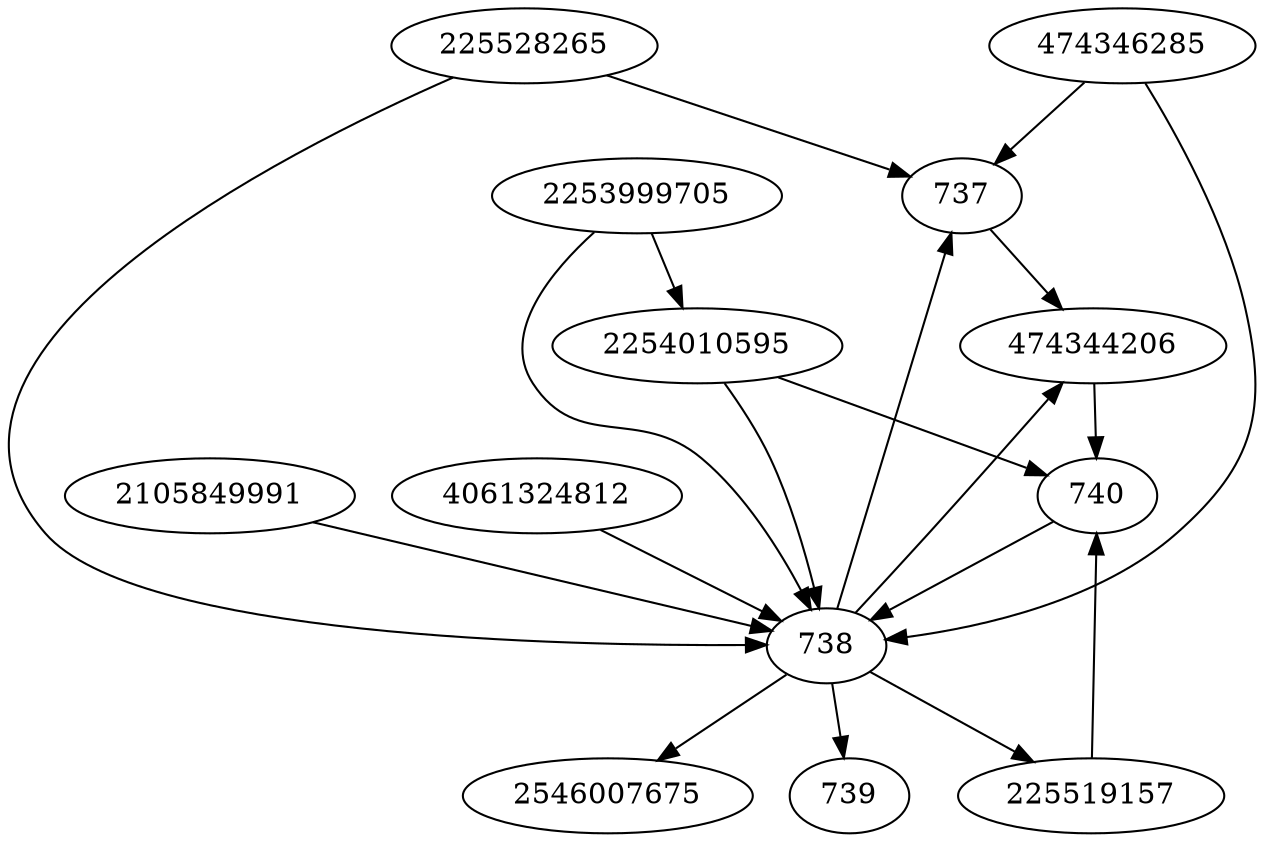 strict digraph  {
737;
738;
2254010595;
740;
739;
2105849991;
225528265;
4061324812;
474346285;
474344206;
225519157;
2253999705;
2546007675;
737 -> 474344206;
738 -> 225519157;
738 -> 739;
738 -> 474344206;
738 -> 2546007675;
738 -> 737;
2254010595 -> 740;
2254010595 -> 738;
740 -> 738;
2105849991 -> 738;
225528265 -> 737;
225528265 -> 738;
4061324812 -> 738;
474346285 -> 737;
474346285 -> 738;
474344206 -> 740;
225519157 -> 740;
2253999705 -> 738;
2253999705 -> 2254010595;
}
